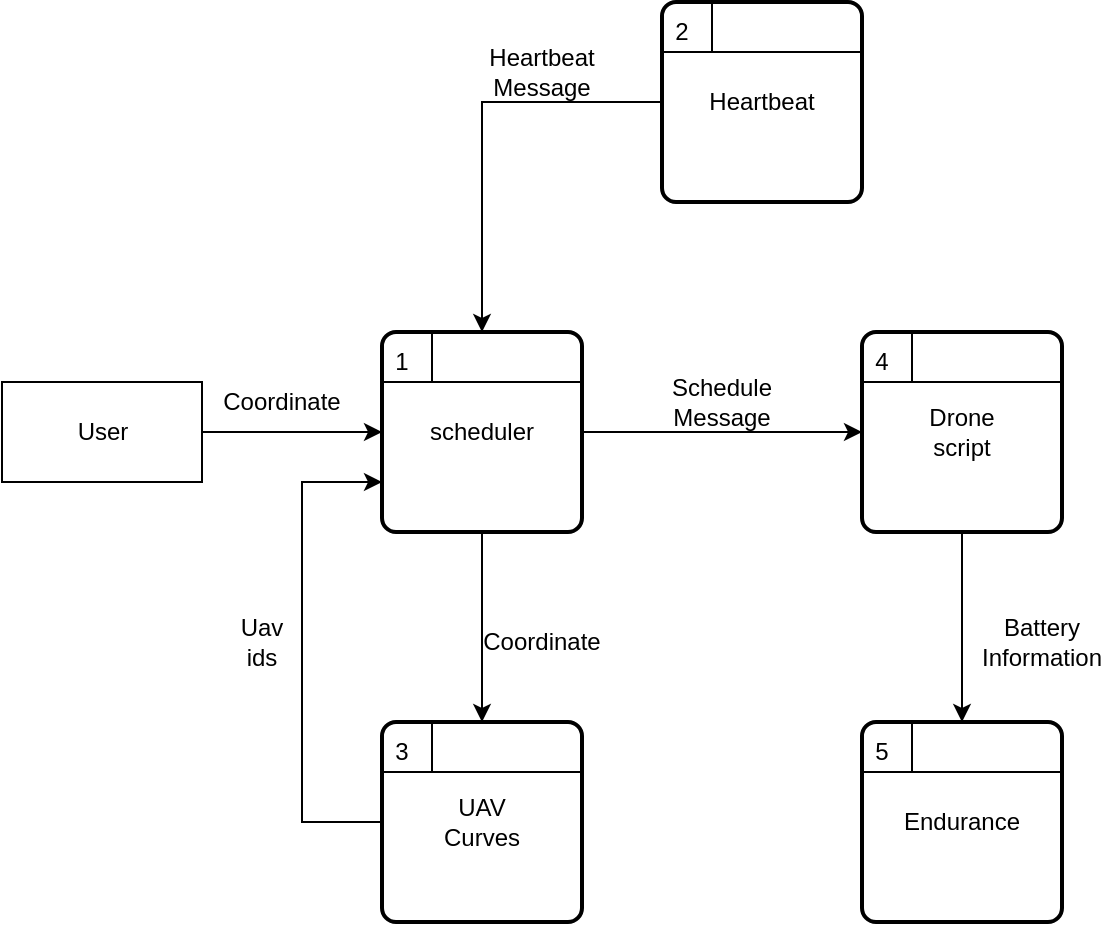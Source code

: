 <mxfile version="12.9.10" type="device"><diagram id="Xjjzy_8dtm61X_ivb1B7" name="Page-1"><mxGraphModel dx="1221" dy="1472" grid="1" gridSize="10" guides="1" tooltips="1" connect="1" arrows="1" fold="1" page="1" pageScale="1" pageWidth="1169" pageHeight="827" math="0" shadow="0"><root><mxCell id="0"/><mxCell id="1" parent="0"/><mxCell id="7ZeKHthYupFpLSLmtiYx-22" style="edgeStyle=orthogonalEdgeStyle;rounded=0;orthogonalLoop=1;jettySize=auto;html=1;exitX=1;exitY=0.5;exitDx=0;exitDy=0;entryX=0;entryY=0.5;entryDx=0;entryDy=0;" edge="1" parent="1" source="7ZeKHthYupFpLSLmtiYx-1" target="7ZeKHthYupFpLSLmtiYx-4"><mxGeometry relative="1" as="geometry"/></mxCell><mxCell id="7ZeKHthYupFpLSLmtiYx-1" value="User" style="html=1;dashed=0;whitespace=wrap;" vertex="1" parent="1"><mxGeometry x="110" y="110" width="100" height="50" as="geometry"/></mxCell><mxCell id="7ZeKHthYupFpLSLmtiYx-29" style="edgeStyle=orthogonalEdgeStyle;rounded=0;orthogonalLoop=1;jettySize=auto;html=1;entryX=0.5;entryY=0;entryDx=0;entryDy=0;" edge="1" parent="1" source="7ZeKHthYupFpLSLmtiYx-4" target="7ZeKHthYupFpLSLmtiYx-24"><mxGeometry relative="1" as="geometry"/></mxCell><mxCell id="7ZeKHthYupFpLSLmtiYx-39" style="edgeStyle=orthogonalEdgeStyle;rounded=0;orthogonalLoop=1;jettySize=auto;html=1;exitX=1;exitY=0.5;exitDx=0;exitDy=0;entryX=0;entryY=0.5;entryDx=0;entryDy=0;" edge="1" parent="1" source="7ZeKHthYupFpLSLmtiYx-4" target="7ZeKHthYupFpLSLmtiYx-34"><mxGeometry relative="1" as="geometry"/></mxCell><mxCell id="7ZeKHthYupFpLSLmtiYx-4" value="" style="rounded=1;whiteSpace=wrap;html=1;absoluteArcSize=1;arcSize=14;strokeWidth=2;" vertex="1" parent="1"><mxGeometry x="300" y="85" width="100" height="100" as="geometry"/></mxCell><mxCell id="7ZeKHthYupFpLSLmtiYx-5" value="" style="endArrow=none;html=1;exitX=0;exitY=0.25;exitDx=0;exitDy=0;entryX=1;entryY=0.25;entryDx=0;entryDy=0;" edge="1" parent="1" source="7ZeKHthYupFpLSLmtiYx-4" target="7ZeKHthYupFpLSLmtiYx-4"><mxGeometry width="50" height="50" relative="1" as="geometry"><mxPoint x="500" y="310" as="sourcePoint"/><mxPoint x="550" y="260" as="targetPoint"/></mxGeometry></mxCell><mxCell id="7ZeKHthYupFpLSLmtiYx-6" value="" style="endArrow=none;html=1;entryX=0.25;entryY=0;entryDx=0;entryDy=0;" edge="1" parent="1" target="7ZeKHthYupFpLSLmtiYx-4"><mxGeometry width="50" height="50" relative="1" as="geometry"><mxPoint x="325" y="110" as="sourcePoint"/><mxPoint x="550" y="260" as="targetPoint"/></mxGeometry></mxCell><mxCell id="7ZeKHthYupFpLSLmtiYx-8" value="1" style="text;html=1;strokeColor=none;fillColor=none;align=center;verticalAlign=middle;whiteSpace=wrap;rounded=0;" vertex="1" parent="1"><mxGeometry x="290" y="90" width="40" height="20" as="geometry"/></mxCell><mxCell id="7ZeKHthYupFpLSLmtiYx-10" value="scheduler" style="text;html=1;strokeColor=none;fillColor=none;align=center;verticalAlign=middle;whiteSpace=wrap;rounded=0;" vertex="1" parent="1"><mxGeometry x="330" y="125" width="40" height="20" as="geometry"/></mxCell><mxCell id="7ZeKHthYupFpLSLmtiYx-20" style="edgeStyle=orthogonalEdgeStyle;rounded=0;orthogonalLoop=1;jettySize=auto;html=1;exitX=0;exitY=0.5;exitDx=0;exitDy=0;entryX=0.5;entryY=0;entryDx=0;entryDy=0;" edge="1" parent="1" source="7ZeKHthYupFpLSLmtiYx-14" target="7ZeKHthYupFpLSLmtiYx-4"><mxGeometry relative="1" as="geometry"/></mxCell><mxCell id="7ZeKHthYupFpLSLmtiYx-14" value="" style="rounded=1;whiteSpace=wrap;html=1;absoluteArcSize=1;arcSize=14;strokeWidth=2;" vertex="1" parent="1"><mxGeometry x="440" y="-80" width="100" height="100" as="geometry"/></mxCell><mxCell id="7ZeKHthYupFpLSLmtiYx-15" value="" style="endArrow=none;html=1;exitX=0;exitY=0.25;exitDx=0;exitDy=0;entryX=1;entryY=0.25;entryDx=0;entryDy=0;" edge="1" source="7ZeKHthYupFpLSLmtiYx-14" target="7ZeKHthYupFpLSLmtiYx-14" parent="1"><mxGeometry width="50" height="50" relative="1" as="geometry"><mxPoint x="640" y="145" as="sourcePoint"/><mxPoint x="690" y="95" as="targetPoint"/></mxGeometry></mxCell><mxCell id="7ZeKHthYupFpLSLmtiYx-16" value="" style="endArrow=none;html=1;entryX=0.25;entryY=0;entryDx=0;entryDy=0;" edge="1" target="7ZeKHthYupFpLSLmtiYx-14" parent="1"><mxGeometry width="50" height="50" relative="1" as="geometry"><mxPoint x="465" y="-55" as="sourcePoint"/><mxPoint x="690" y="95" as="targetPoint"/></mxGeometry></mxCell><mxCell id="7ZeKHthYupFpLSLmtiYx-17" value="2" style="text;html=1;strokeColor=none;fillColor=none;align=center;verticalAlign=middle;whiteSpace=wrap;rounded=0;" vertex="1" parent="1"><mxGeometry x="430" y="-75" width="40" height="20" as="geometry"/></mxCell><mxCell id="7ZeKHthYupFpLSLmtiYx-18" value="Heartbeat" style="text;html=1;strokeColor=none;fillColor=none;align=center;verticalAlign=middle;whiteSpace=wrap;rounded=0;" vertex="1" parent="1"><mxGeometry x="470" y="-40" width="40" height="20" as="geometry"/></mxCell><mxCell id="7ZeKHthYupFpLSLmtiYx-21" value="Heartbeat Message" style="text;html=1;strokeColor=none;fillColor=none;align=center;verticalAlign=middle;whiteSpace=wrap;rounded=0;" vertex="1" parent="1"><mxGeometry x="360" y="-55" width="40" height="20" as="geometry"/></mxCell><mxCell id="7ZeKHthYupFpLSLmtiYx-23" value="Coordinate" style="text;html=1;strokeColor=none;fillColor=none;align=center;verticalAlign=middle;whiteSpace=wrap;rounded=0;" vertex="1" parent="1"><mxGeometry x="230" y="110" width="40" height="20" as="geometry"/></mxCell><mxCell id="7ZeKHthYupFpLSLmtiYx-31" style="edgeStyle=orthogonalEdgeStyle;rounded=0;orthogonalLoop=1;jettySize=auto;html=1;exitX=0;exitY=0.5;exitDx=0;exitDy=0;entryX=0;entryY=0.75;entryDx=0;entryDy=0;" edge="1" parent="1" source="7ZeKHthYupFpLSLmtiYx-24" target="7ZeKHthYupFpLSLmtiYx-4"><mxGeometry relative="1" as="geometry"><Array as="points"><mxPoint x="260" y="330"/><mxPoint x="260" y="160"/></Array></mxGeometry></mxCell><mxCell id="7ZeKHthYupFpLSLmtiYx-24" value="" style="rounded=1;whiteSpace=wrap;html=1;absoluteArcSize=1;arcSize=14;strokeWidth=2;" vertex="1" parent="1"><mxGeometry x="300" y="280" width="100" height="100" as="geometry"/></mxCell><mxCell id="7ZeKHthYupFpLSLmtiYx-25" value="" style="endArrow=none;html=1;exitX=0;exitY=0.25;exitDx=0;exitDy=0;entryX=1;entryY=0.25;entryDx=0;entryDy=0;" edge="1" parent="1" source="7ZeKHthYupFpLSLmtiYx-24" target="7ZeKHthYupFpLSLmtiYx-24"><mxGeometry width="50" height="50" relative="1" as="geometry"><mxPoint x="500" y="505" as="sourcePoint"/><mxPoint x="550" y="455" as="targetPoint"/></mxGeometry></mxCell><mxCell id="7ZeKHthYupFpLSLmtiYx-26" value="" style="endArrow=none;html=1;entryX=0.25;entryY=0;entryDx=0;entryDy=0;" edge="1" parent="1" target="7ZeKHthYupFpLSLmtiYx-24"><mxGeometry width="50" height="50" relative="1" as="geometry"><mxPoint x="325" y="305" as="sourcePoint"/><mxPoint x="550" y="455" as="targetPoint"/></mxGeometry></mxCell><mxCell id="7ZeKHthYupFpLSLmtiYx-27" value="3" style="text;html=1;strokeColor=none;fillColor=none;align=center;verticalAlign=middle;whiteSpace=wrap;rounded=0;" vertex="1" parent="1"><mxGeometry x="290" y="285" width="40" height="20" as="geometry"/></mxCell><mxCell id="7ZeKHthYupFpLSLmtiYx-28" value="UAV Curves" style="text;html=1;strokeColor=none;fillColor=none;align=center;verticalAlign=middle;whiteSpace=wrap;rounded=0;" vertex="1" parent="1"><mxGeometry x="330" y="320" width="40" height="20" as="geometry"/></mxCell><mxCell id="7ZeKHthYupFpLSLmtiYx-30" value="Coordinate" style="text;html=1;strokeColor=none;fillColor=none;align=center;verticalAlign=middle;whiteSpace=wrap;rounded=0;" vertex="1" parent="1"><mxGeometry x="360" y="230" width="40" height="20" as="geometry"/></mxCell><mxCell id="7ZeKHthYupFpLSLmtiYx-32" value="Uav ids" style="text;html=1;strokeColor=none;fillColor=none;align=center;verticalAlign=middle;whiteSpace=wrap;rounded=0;" vertex="1" parent="1"><mxGeometry x="220" y="230" width="40" height="20" as="geometry"/></mxCell><mxCell id="7ZeKHthYupFpLSLmtiYx-63" style="edgeStyle=orthogonalEdgeStyle;rounded=0;orthogonalLoop=1;jettySize=auto;html=1;entryX=0.5;entryY=0;entryDx=0;entryDy=0;" edge="1" parent="1" source="7ZeKHthYupFpLSLmtiYx-34" target="7ZeKHthYupFpLSLmtiYx-58"><mxGeometry relative="1" as="geometry"/></mxCell><mxCell id="7ZeKHthYupFpLSLmtiYx-34" value="" style="rounded=1;whiteSpace=wrap;html=1;absoluteArcSize=1;arcSize=14;strokeWidth=2;" vertex="1" parent="1"><mxGeometry x="540" y="85" width="100" height="100" as="geometry"/></mxCell><mxCell id="7ZeKHthYupFpLSLmtiYx-35" value="" style="endArrow=none;html=1;exitX=0;exitY=0.25;exitDx=0;exitDy=0;entryX=1;entryY=0.25;entryDx=0;entryDy=0;" edge="1" parent="1" source="7ZeKHthYupFpLSLmtiYx-34" target="7ZeKHthYupFpLSLmtiYx-34"><mxGeometry width="50" height="50" relative="1" as="geometry"><mxPoint x="740" y="310" as="sourcePoint"/><mxPoint x="790" y="260" as="targetPoint"/></mxGeometry></mxCell><mxCell id="7ZeKHthYupFpLSLmtiYx-36" value="" style="endArrow=none;html=1;entryX=0.25;entryY=0;entryDx=0;entryDy=0;" edge="1" parent="1" target="7ZeKHthYupFpLSLmtiYx-34"><mxGeometry width="50" height="50" relative="1" as="geometry"><mxPoint x="565" y="110" as="sourcePoint"/><mxPoint x="790" y="260" as="targetPoint"/></mxGeometry></mxCell><mxCell id="7ZeKHthYupFpLSLmtiYx-37" value="4" style="text;html=1;strokeColor=none;fillColor=none;align=center;verticalAlign=middle;whiteSpace=wrap;rounded=0;" vertex="1" parent="1"><mxGeometry x="530" y="90" width="40" height="20" as="geometry"/></mxCell><mxCell id="7ZeKHthYupFpLSLmtiYx-38" value="Drone script" style="text;html=1;strokeColor=none;fillColor=none;align=center;verticalAlign=middle;whiteSpace=wrap;rounded=0;" vertex="1" parent="1"><mxGeometry x="570" y="125" width="40" height="20" as="geometry"/></mxCell><mxCell id="7ZeKHthYupFpLSLmtiYx-40" value="Schedule Message" style="text;html=1;strokeColor=none;fillColor=none;align=center;verticalAlign=middle;whiteSpace=wrap;rounded=0;" vertex="1" parent="1"><mxGeometry x="450" y="110" width="40" height="20" as="geometry"/></mxCell><mxCell id="7ZeKHthYupFpLSLmtiYx-58" value="" style="rounded=1;whiteSpace=wrap;html=1;absoluteArcSize=1;arcSize=14;strokeWidth=2;" vertex="1" parent="1"><mxGeometry x="540" y="280" width="100" height="100" as="geometry"/></mxCell><mxCell id="7ZeKHthYupFpLSLmtiYx-59" value="" style="endArrow=none;html=1;exitX=0;exitY=0.25;exitDx=0;exitDy=0;entryX=1;entryY=0.25;entryDx=0;entryDy=0;" edge="1" parent="1" source="7ZeKHthYupFpLSLmtiYx-58" target="7ZeKHthYupFpLSLmtiYx-58"><mxGeometry width="50" height="50" relative="1" as="geometry"><mxPoint x="740" y="505" as="sourcePoint"/><mxPoint x="790" y="455" as="targetPoint"/></mxGeometry></mxCell><mxCell id="7ZeKHthYupFpLSLmtiYx-60" value="" style="endArrow=none;html=1;entryX=0.25;entryY=0;entryDx=0;entryDy=0;" edge="1" parent="1" target="7ZeKHthYupFpLSLmtiYx-58"><mxGeometry width="50" height="50" relative="1" as="geometry"><mxPoint x="565" y="305" as="sourcePoint"/><mxPoint x="790" y="455" as="targetPoint"/></mxGeometry></mxCell><mxCell id="7ZeKHthYupFpLSLmtiYx-61" value="5" style="text;html=1;strokeColor=none;fillColor=none;align=center;verticalAlign=middle;whiteSpace=wrap;rounded=0;" vertex="1" parent="1"><mxGeometry x="530" y="285" width="40" height="20" as="geometry"/></mxCell><mxCell id="7ZeKHthYupFpLSLmtiYx-62" value="Endurance" style="text;html=1;strokeColor=none;fillColor=none;align=center;verticalAlign=middle;whiteSpace=wrap;rounded=0;" vertex="1" parent="1"><mxGeometry x="570" y="320" width="40" height="20" as="geometry"/></mxCell><mxCell id="7ZeKHthYupFpLSLmtiYx-70" value="Battery Information" style="text;html=1;strokeColor=none;fillColor=none;align=center;verticalAlign=middle;whiteSpace=wrap;rounded=0;" vertex="1" parent="1"><mxGeometry x="610" y="230" width="40" height="20" as="geometry"/></mxCell></root></mxGraphModel></diagram></mxfile>